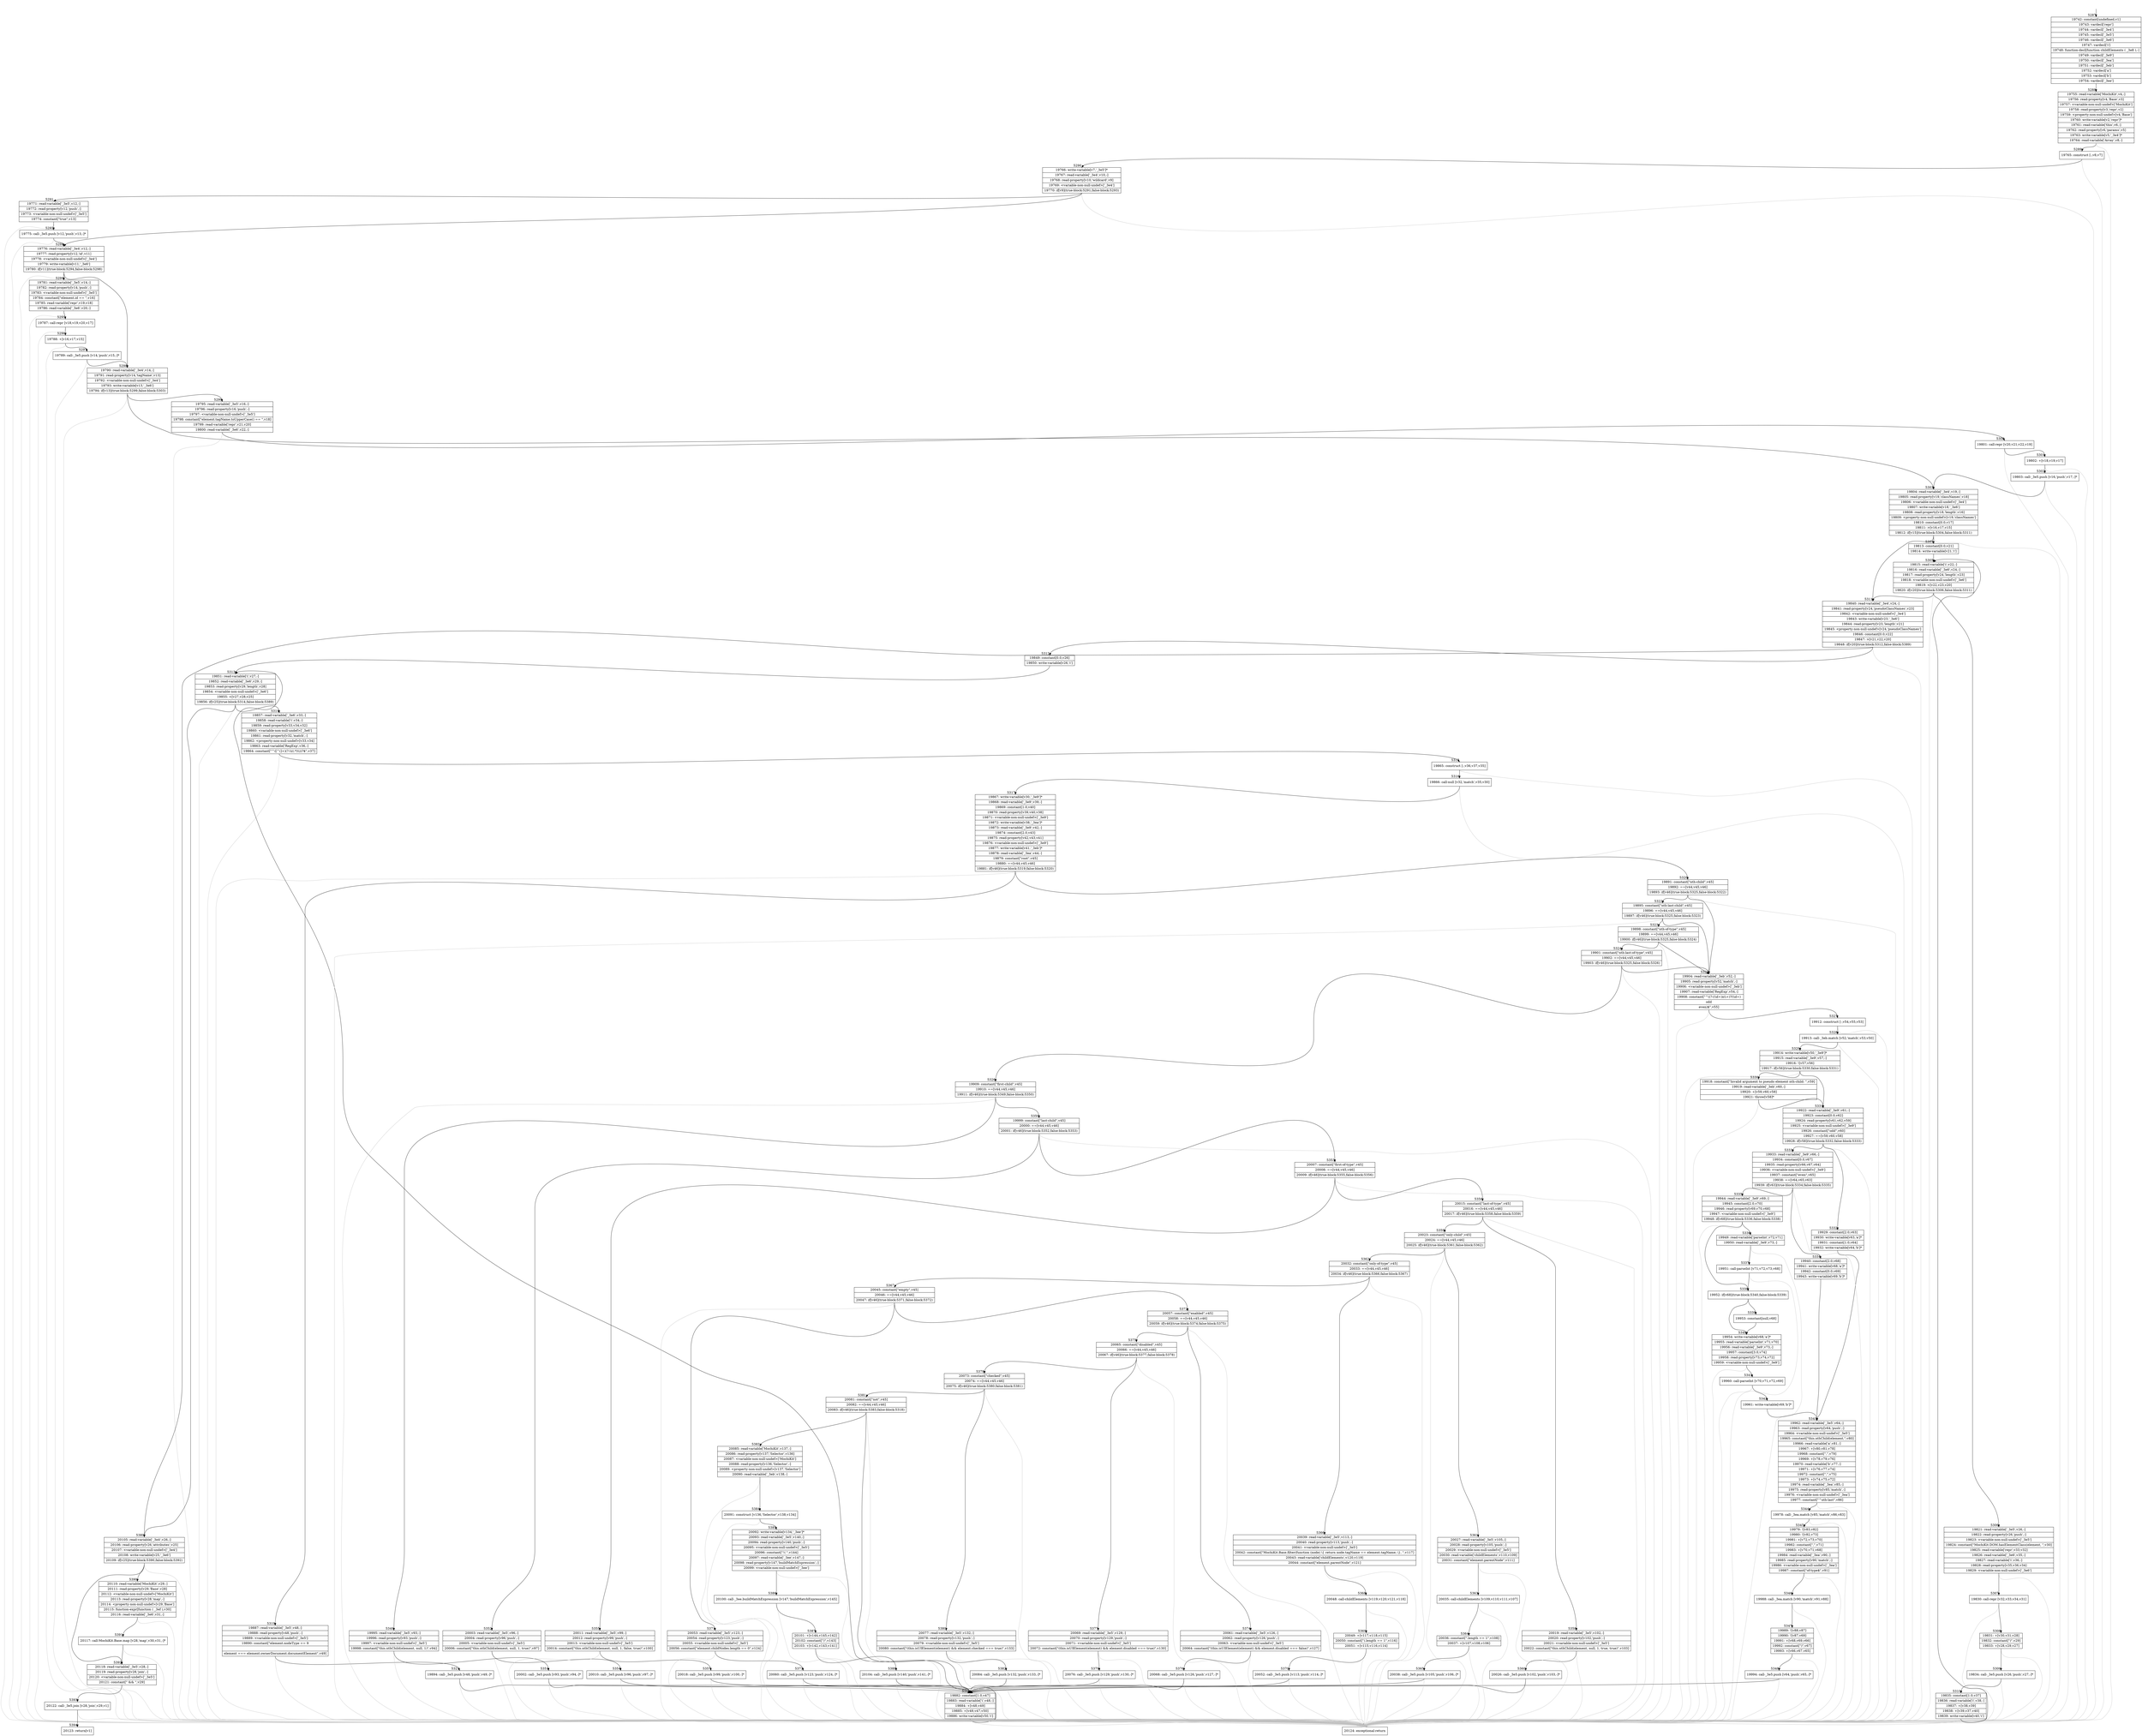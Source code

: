 digraph {
rankdir="TD"
BB_entry367[shape=none,label=""];
BB_entry367 -> BB5287 [tailport=s, headport=n, headlabel="    5287"]
BB5287 [shape=record label="{19742: constant[undefined,v1]|19743: vardecl['repr']|19744: vardecl['_3e4']|19745: vardecl['_3e5']|19746: vardecl['_3e6']|19747: vardecl['i']|19748: function-decl[function childElements ( _3e8 ),-]|19749: vardecl['_3e9']|19750: vardecl['_3ea']|19751: vardecl['_3eb']|19752: vardecl['a']|19753: vardecl['b']|19754: vardecl['_3ee']}" ] 
BB5287 -> BB5288 [tailport=s, headport=n, headlabel="      5288"]
BB5288 [shape=record label="{19755: read-variable['MochiKit',v4,-]|19756: read-property[v4,'Base',v3]|19757: \<variable-non-null-undef\>['MochiKit']|19758: read-property[v3,'repr',v2]|19759: \<property-non-null-undef\>[v4,'Base']|19760: write-variable[v2,'repr']*|19761: read-variable['this',v6,-]|19762: read-property[v6,'params',v5]|19763: write-variable[v5,'_3e4']*|19764: read-variable['Array',v8,-]}" ] 
BB5288 -> BB5289 [tailport=s, headport=n, headlabel="      5289"]
BB5288 -> BB5395 [tailport=s, headport=n, color=gray, headlabel="      5395"]
BB5289 [shape=record label="{19765: construct [-,v8,v7]}" ] 
BB5289 -> BB5290 [tailport=s, headport=n, headlabel="      5290"]
BB5289 -> BB5395 [tailport=s, headport=n, color=gray]
BB5290 [shape=record label="{19766: write-variable[v7,'_3e5']*|19767: read-variable['_3e4',v10,-]|19768: read-property[v10,'wildcard',v9]|19769: \<variable-non-null-undef\>['_3e4']|19770: if[v9](true-block:5291,false-block:5293)}" ] 
BB5290 -> BB5291 [tailport=s, headport=n, headlabel="      5291"]
BB5290 -> BB5293 [tailport=s, headport=n, headlabel="      5293"]
BB5290 -> BB5395 [tailport=s, headport=n, color=gray]
BB5291 [shape=record label="{19771: read-variable['_3e5',v12,-]|19772: read-property[v12,'push',-]|19773: \<variable-non-null-undef\>['_3e5']|19774: constant[\"true\",v13]}" ] 
BB5291 -> BB5292 [tailport=s, headport=n, headlabel="      5292"]
BB5291 -> BB5395 [tailport=s, headport=n, color=gray]
BB5292 [shape=record label="{19775: call-_3e5.push [v12,'push',v13,-]*}" ] 
BB5292 -> BB5293 [tailport=s, headport=n]
BB5292 -> BB5395 [tailport=s, headport=n, color=gray]
BB5293 [shape=record label="{19776: read-variable['_3e4',v12,-]|19777: read-property[v12,'id',v11]|19778: \<variable-non-null-undef\>['_3e4']|19779: write-variable[v11,'_3e6']|19780: if[v11](true-block:5294,false-block:5298)}" ] 
BB5293 -> BB5294 [tailport=s, headport=n, headlabel="      5294"]
BB5293 -> BB5298 [tailport=s, headport=n, headlabel="      5298"]
BB5293 -> BB5395 [tailport=s, headport=n, color=gray]
BB5294 [shape=record label="{19781: read-variable['_3e5',v14,-]|19782: read-property[v14,'push',-]|19783: \<variable-non-null-undef\>['_3e5']|19784: constant[\"element.id == \",v16]|19785: read-variable['repr',v19,v18]|19786: read-variable['_3e6',v20,-]}" ] 
BB5294 -> BB5295 [tailport=s, headport=n, headlabel="      5295"]
BB5294 -> BB5395 [tailport=s, headport=n, color=gray]
BB5295 [shape=record label="{19787: call-repr [v18,v19,v20,v17]}" ] 
BB5295 -> BB5296 [tailport=s, headport=n, headlabel="      5296"]
BB5295 -> BB5395 [tailport=s, headport=n, color=gray]
BB5296 [shape=record label="{19788: +[v16,v17,v15]}" ] 
BB5296 -> BB5297 [tailport=s, headport=n, headlabel="      5297"]
BB5296 -> BB5395 [tailport=s, headport=n, color=gray]
BB5297 [shape=record label="{19789: call-_3e5.push [v14,'push',v15,-]*}" ] 
BB5297 -> BB5298 [tailport=s, headport=n]
BB5297 -> BB5395 [tailport=s, headport=n, color=gray]
BB5298 [shape=record label="{19790: read-variable['_3e4',v14,-]|19791: read-property[v14,'tagName',v13]|19792: \<variable-non-null-undef\>['_3e4']|19793: write-variable[v13,'_3e6']|19794: if[v13](true-block:5299,false-block:5303)}" ] 
BB5298 -> BB5299 [tailport=s, headport=n, headlabel="      5299"]
BB5298 -> BB5303 [tailport=s, headport=n, headlabel="      5303"]
BB5298 -> BB5395 [tailport=s, headport=n, color=gray]
BB5299 [shape=record label="{19795: read-variable['_3e5',v16,-]|19796: read-property[v16,'push',-]|19797: \<variable-non-null-undef\>['_3e5']|19798: constant[\"element.tagName.toUpperCase() == \",v18]|19799: read-variable['repr',v21,v20]|19800: read-variable['_3e6',v22,-]}" ] 
BB5299 -> BB5300 [tailport=s, headport=n, headlabel="      5300"]
BB5299 -> BB5395 [tailport=s, headport=n, color=gray]
BB5300 [shape=record label="{19801: call-repr [v20,v21,v22,v19]}" ] 
BB5300 -> BB5301 [tailport=s, headport=n, headlabel="      5301"]
BB5300 -> BB5395 [tailport=s, headport=n, color=gray]
BB5301 [shape=record label="{19802: +[v18,v19,v17]}" ] 
BB5301 -> BB5302 [tailport=s, headport=n, headlabel="      5302"]
BB5301 -> BB5395 [tailport=s, headport=n, color=gray]
BB5302 [shape=record label="{19803: call-_3e5.push [v16,'push',v17,-]*}" ] 
BB5302 -> BB5303 [tailport=s, headport=n]
BB5302 -> BB5395 [tailport=s, headport=n, color=gray]
BB5303 [shape=record label="{19804: read-variable['_3e4',v19,-]|19805: read-property[v19,'classNames',v18]|19806: \<variable-non-null-undef\>['_3e4']|19807: write-variable[v18,'_3e6']|19808: read-property[v18,'length',v16]|19809: \<property-non-null-undef\>[v19,'classNames']|19810: constant[0.0,v17]|19811: \>[v16,v17,v15]|19812: if[v15](true-block:5304,false-block:5311)}" ] 
BB5303 -> BB5304 [tailport=s, headport=n, headlabel="      5304"]
BB5303 -> BB5311 [tailport=s, headport=n, headlabel="      5311"]
BB5303 -> BB5395 [tailport=s, headport=n, color=gray]
BB5304 [shape=record label="{19813: constant[0.0,v21]|19814: write-variable[v21,'i']}" ] 
BB5304 -> BB5305 [tailport=s, headport=n, headlabel="      5305"]
BB5305 [shape=record label="{19815: read-variable['i',v22,-]|19816: read-variable['_3e6',v24,-]|19817: read-property[v24,'length',v23]|19818: \<variable-non-null-undef\>['_3e6']|19819: \<[v22,v23,v20]|19820: if[v20](true-block:5306,false-block:5311)}" ] 
BB5305 -> BB5306 [tailport=s, headport=n, headlabel="      5306"]
BB5305 -> BB5311 [tailport=s, headport=n]
BB5305 -> BB5395 [tailport=s, headport=n, color=gray]
BB5306 [shape=record label="{19821: read-variable['_3e5',v26,-]|19822: read-property[v26,'push',-]|19823: \<variable-non-null-undef\>['_3e5']|19824: constant[\"MochiKit.DOM.hasElementClass(element, \",v30]|19825: read-variable['repr',v33,v32]|19826: read-variable['_3e6',v35,-]|19827: read-variable['i',v36,-]|19828: read-property[v35,v36,v34]|19829: \<variable-non-null-undef\>['_3e6']}" ] 
BB5306 -> BB5307 [tailport=s, headport=n, headlabel="      5307"]
BB5306 -> BB5395 [tailport=s, headport=n, color=gray]
BB5307 [shape=record label="{19830: call-repr [v32,v33,v34,v31]}" ] 
BB5307 -> BB5308 [tailport=s, headport=n, headlabel="      5308"]
BB5307 -> BB5395 [tailport=s, headport=n, color=gray]
BB5308 [shape=record label="{19831: +[v30,v31,v28]|19832: constant[\")\",v29]|19833: +[v28,v29,v27]}" ] 
BB5308 -> BB5309 [tailport=s, headport=n, headlabel="      5309"]
BB5308 -> BB5395 [tailport=s, headport=n, color=gray]
BB5309 [shape=record label="{19834: call-_3e5.push [v26,'push',v27,-]*}" ] 
BB5309 -> BB5310 [tailport=s, headport=n, headlabel="      5310"]
BB5309 -> BB5395 [tailport=s, headport=n, color=gray]
BB5310 [shape=record label="{19835: constant[1.0,v37]|19836: read-variable['i',v38,-]|19837: +[v38,v39]|19838: +[v39,v37,v40]|19839: write-variable[v40,'i']}" ] 
BB5310 -> BB5305 [tailport=s, headport=n]
BB5310 -> BB5395 [tailport=s, headport=n, color=gray]
BB5311 [shape=record label="{19840: read-variable['_3e4',v24,-]|19841: read-property[v24,'pseudoClassNames',v23]|19842: \<variable-non-null-undef\>['_3e4']|19843: write-variable[v23,'_3e6']|19844: read-property[v23,'length',v21]|19845: \<property-non-null-undef\>[v24,'pseudoClassNames']|19846: constant[0.0,v22]|19847: \>[v21,v22,v20]|19848: if[v20](true-block:5312,false-block:5389)}" ] 
BB5311 -> BB5312 [tailport=s, headport=n, headlabel="      5312"]
BB5311 -> BB5389 [tailport=s, headport=n, headlabel="      5389"]
BB5311 -> BB5395 [tailport=s, headport=n, color=gray]
BB5312 [shape=record label="{19849: constant[0.0,v26]|19850: write-variable[v26,'i']}" ] 
BB5312 -> BB5313 [tailport=s, headport=n, headlabel="      5313"]
BB5313 [shape=record label="{19851: read-variable['i',v27,-]|19852: read-variable['_3e6',v29,-]|19853: read-property[v29,'length',v28]|19854: \<variable-non-null-undef\>['_3e6']|19855: \<[v27,v28,v25]|19856: if[v25](true-block:5314,false-block:5389)}" ] 
BB5313 -> BB5314 [tailport=s, headport=n, headlabel="      5314"]
BB5313 -> BB5389 [tailport=s, headport=n]
BB5313 -> BB5395 [tailport=s, headport=n, color=gray]
BB5314 [shape=record label="{19857: read-variable['_3e6',v33,-]|19858: read-variable['i',v34,-]|19859: read-property[v33,v34,v32]|19860: \<variable-non-null-undef\>['_3e6']|19861: read-property[v32,'match',-]|19862: \<property-non-null-undef\>[v33,v34]|19863: read-variable['RegExp',v36,-]|19864: constant[\"^([^(]+)(?:\\\\((.*)\\\\))?$\",v37]}" ] 
BB5314 -> BB5315 [tailport=s, headport=n, headlabel="      5315"]
BB5314 -> BB5395 [tailport=s, headport=n, color=gray]
BB5315 [shape=record label="{19865: construct [-,v36,v37,v35]}" ] 
BB5315 -> BB5316 [tailport=s, headport=n, headlabel="      5316"]
BB5315 -> BB5395 [tailport=s, headport=n, color=gray]
BB5316 [shape=record label="{19866: call-null [v32,'match',v35,v30]}" ] 
BB5316 -> BB5317 [tailport=s, headport=n, headlabel="      5317"]
BB5316 -> BB5395 [tailport=s, headport=n, color=gray]
BB5317 [shape=record label="{19867: write-variable[v30,'_3e9']*|19868: read-variable['_3e9',v39,-]|19869: constant[1.0,v40]|19870: read-property[v39,v40,v38]|19871: \<variable-non-null-undef\>['_3e9']|19872: write-variable[v38,'_3ea']*|19873: read-variable['_3e9',v42,-]|19874: constant[2.0,v43]|19875: read-property[v42,v43,v41]|19876: \<variable-non-null-undef\>['_3e9']|19877: write-variable[v41,'_3eb']*|19878: read-variable['_3ea',v44,-]|19879: constant[\"root\",v45]|19880: ==[v44,v45,v46]|19881: if[v46](true-block:5319,false-block:5320)}" ] 
BB5317 -> BB5319 [tailport=s, headport=n, headlabel="      5319"]
BB5317 -> BB5320 [tailport=s, headport=n, headlabel="      5320"]
BB5317 -> BB5395 [tailport=s, headport=n, color=gray]
BB5318 [shape=record label="{19882: constant[1.0,v47]|19883: read-variable['i',v48,-]|19884: +[v48,v49]|19885: +[v49,v47,v50]|19886: write-variable[v50,'i']}" ] 
BB5318 -> BB5313 [tailport=s, headport=n]
BB5318 -> BB5395 [tailport=s, headport=n, color=gray]
BB5319 [shape=record label="{19887: read-variable['_3e5',v48,-]|19888: read-property[v48,'push',-]|19889: \<variable-non-null-undef\>['_3e5']|19890: constant[\"element.nodeType == 9 || element === element.ownerDocument.documentElement\",v49]}" ] 
BB5319 -> BB5321 [tailport=s, headport=n, headlabel="      5321"]
BB5319 -> BB5395 [tailport=s, headport=n, color=gray]
BB5320 [shape=record label="{19891: constant[\"nth-child\",v45]|19892: ==[v44,v45,v46]|19893: if[v46](true-block:5325,false-block:5322)}" ] 
BB5320 -> BB5325 [tailport=s, headport=n, headlabel="      5325"]
BB5320 -> BB5322 [tailport=s, headport=n, headlabel="      5322"]
BB5320 -> BB5395 [tailport=s, headport=n, color=gray]
BB5321 [shape=record label="{19894: call-_3e5.push [v48,'push',v49,-]*}" ] 
BB5321 -> BB5318 [tailport=s, headport=n, headlabel="      5318"]
BB5321 -> BB5395 [tailport=s, headport=n, color=gray]
BB5322 [shape=record label="{19895: constant[\"nth-last-child\",v45]|19896: ==[v44,v45,v46]|19897: if[v46](true-block:5325,false-block:5323)}" ] 
BB5322 -> BB5325 [tailport=s, headport=n]
BB5322 -> BB5323 [tailport=s, headport=n, headlabel="      5323"]
BB5322 -> BB5395 [tailport=s, headport=n, color=gray]
BB5323 [shape=record label="{19898: constant[\"nth-of-type\",v45]|19899: ==[v44,v45,v46]|19900: if[v46](true-block:5325,false-block:5324)}" ] 
BB5323 -> BB5325 [tailport=s, headport=n]
BB5323 -> BB5324 [tailport=s, headport=n, headlabel="      5324"]
BB5323 -> BB5395 [tailport=s, headport=n, color=gray]
BB5324 [shape=record label="{19901: constant[\"nth-last-of-type\",v45]|19902: ==[v44,v45,v46]|19903: if[v46](true-block:5325,false-block:5326)}" ] 
BB5324 -> BB5325 [tailport=s, headport=n]
BB5324 -> BB5326 [tailport=s, headport=n, headlabel="      5326"]
BB5324 -> BB5395 [tailport=s, headport=n, color=gray]
BB5325 [shape=record label="{19904: read-variable['_3eb',v52,-]|19905: read-property[v52,'match',-]|19906: \<variable-non-null-undef\>['_3eb']|19907: read-variable['RegExp',v54,-]|19908: constant[\"^((?:(\\\\d+)n\\\\+)?(\\\\d+)|odd|even)$\",v55]}" ] 
BB5325 -> BB5327 [tailport=s, headport=n, headlabel="      5327"]
BB5325 -> BB5395 [tailport=s, headport=n, color=gray]
BB5326 [shape=record label="{19909: constant[\"first-child\",v45]|19910: ==[v44,v45,v46]|19911: if[v46](true-block:5349,false-block:5350)}" ] 
BB5326 -> BB5349 [tailport=s, headport=n, headlabel="      5349"]
BB5326 -> BB5350 [tailport=s, headport=n, headlabel="      5350"]
BB5326 -> BB5395 [tailport=s, headport=n, color=gray]
BB5327 [shape=record label="{19912: construct [-,v54,v55,v53]}" ] 
BB5327 -> BB5328 [tailport=s, headport=n, headlabel="      5328"]
BB5327 -> BB5395 [tailport=s, headport=n, color=gray]
BB5328 [shape=record label="{19913: call-_3eb.match [v52,'match',v53,v50]}" ] 
BB5328 -> BB5329 [tailport=s, headport=n, headlabel="      5329"]
BB5328 -> BB5395 [tailport=s, headport=n, color=gray]
BB5329 [shape=record label="{19914: write-variable[v50,'_3e9']*|19915: read-variable['_3e9',v57,-]|19916: ![v57,v56]|19917: if[v56](true-block:5330,false-block:5331)}" ] 
BB5329 -> BB5330 [tailport=s, headport=n, headlabel="      5330"]
BB5329 -> BB5331 [tailport=s, headport=n, headlabel="      5331"]
BB5329 -> BB5395 [tailport=s, headport=n, color=gray]
BB5330 [shape=record label="{19918: constant[\"Invalid argument to pseudo element nth-child: \",v59]|19919: read-variable['_3eb',v60,-]|19920: +[v59,v60,v58]|19921: throw[v58]*}" ] 
BB5330 -> BB5331 [tailport=s, headport=n]
BB5330 -> BB5395 [tailport=s, headport=n, color=gray]
BB5331 [shape=record label="{19922: read-variable['_3e9',v61,-]|19923: constant[0.0,v62]|19924: read-property[v61,v62,v59]|19925: \<variable-non-null-undef\>['_3e9']|19926: constant[\"odd\",v60]|19927: ==[v59,v60,v58]|19928: if[v58](true-block:5332,false-block:5333)}" ] 
BB5331 -> BB5332 [tailport=s, headport=n, headlabel="      5332"]
BB5331 -> BB5333 [tailport=s, headport=n, headlabel="      5333"]
BB5331 -> BB5395 [tailport=s, headport=n, color=gray]
BB5332 [shape=record label="{19929: constant[2.0,v63]|19930: write-variable[v63,'a']*|19931: constant[1.0,v64]|19932: write-variable[v64,'b']*}" ] 
BB5332 -> BB5343 [tailport=s, headport=n, headlabel="      5343"]
BB5333 [shape=record label="{19933: read-variable['_3e9',v66,-]|19934: constant[0.0,v67]|19935: read-property[v66,v67,v64]|19936: \<variable-non-null-undef\>['_3e9']|19937: constant[\"even\",v65]|19938: ==[v64,v65,v63]|19939: if[v63](true-block:5334,false-block:5335)}" ] 
BB5333 -> BB5334 [tailport=s, headport=n, headlabel="      5334"]
BB5333 -> BB5335 [tailport=s, headport=n, headlabel="      5335"]
BB5333 -> BB5395 [tailport=s, headport=n, color=gray]
BB5334 [shape=record label="{19940: constant[2.0,v68]|19941: write-variable[v68,'a']*|19942: constant[0.0,v69]|19943: write-variable[v69,'b']*}" ] 
BB5334 -> BB5343 [tailport=s, headport=n]
BB5335 [shape=record label="{19944: read-variable['_3e9',v69,-]|19945: constant[2.0,v70]|19946: read-property[v69,v70,v68]|19947: \<variable-non-null-undef\>['_3e9']|19948: if[v68](true-block:5336,false-block:5338)}" ] 
BB5335 -> BB5338 [tailport=s, headport=n, headlabel="      5338"]
BB5335 -> BB5336 [tailport=s, headport=n, headlabel="      5336"]
BB5335 -> BB5395 [tailport=s, headport=n, color=gray]
BB5336 [shape=record label="{19949: read-variable['parseInt',v72,v71]|19950: read-variable['_3e9',v73,-]}" ] 
BB5336 -> BB5337 [tailport=s, headport=n, headlabel="      5337"]
BB5336 -> BB5395 [tailport=s, headport=n, color=gray]
BB5337 [shape=record label="{19951: call-parseInt [v71,v72,v73,v68]}" ] 
BB5337 -> BB5338 [tailport=s, headport=n]
BB5337 -> BB5395 [tailport=s, headport=n, color=gray]
BB5338 [shape=record label="{19952: if[v68](true-block:5340,false-block:5339)}" ] 
BB5338 -> BB5340 [tailport=s, headport=n, headlabel="      5340"]
BB5338 -> BB5339 [tailport=s, headport=n, headlabel="      5339"]
BB5339 [shape=record label="{19953: constant[null,v68]}" ] 
BB5339 -> BB5340 [tailport=s, headport=n]
BB5340 [shape=record label="{19954: write-variable[v68,'a']*|19955: read-variable['parseInt',v71,v70]|19956: read-variable['_3e9',v73,-]|19957: constant[3.0,v74]|19958: read-property[v73,v74,v72]|19959: \<variable-non-null-undef\>['_3e9']}" ] 
BB5340 -> BB5341 [tailport=s, headport=n, headlabel="      5341"]
BB5340 -> BB5395 [tailport=s, headport=n, color=gray]
BB5341 [shape=record label="{19960: call-parseInt [v70,v71,v72,v69]}" ] 
BB5341 -> BB5342 [tailport=s, headport=n, headlabel="      5342"]
BB5341 -> BB5395 [tailport=s, headport=n, color=gray]
BB5342 [shape=record label="{19961: write-variable[v69,'b']*}" ] 
BB5342 -> BB5343 [tailport=s, headport=n]
BB5343 [shape=record label="{19962: read-variable['_3e5',v64,-]|19963: read-property[v64,'push',-]|19964: \<variable-non-null-undef\>['_3e5']|19965: constant[\"this.nthChild(element,\",v80]|19966: read-variable['a',v81,-]|19967: +[v80,v81,v78]|19968: constant[\",\",v79]|19969: +[v78,v79,v76]|19970: read-variable['b',v77,-]|19971: +[v76,v77,v74]|19972: constant[\",\",v75]|19973: +[v74,v75,v72]|19974: read-variable['_3ea',v85,-]|19975: read-property[v85,'match',-]|19976: \<variable-non-null-undef\>['_3ea']|19977: constant[\"^nth-last\",v86]}" ] 
BB5343 -> BB5344 [tailport=s, headport=n, headlabel="      5344"]
BB5343 -> BB5395 [tailport=s, headport=n, color=gray]
BB5344 [shape=record label="{19978: call-_3ea.match [v85,'match',v86,v83]}" ] 
BB5344 -> BB5345 [tailport=s, headport=n, headlabel="      5345"]
BB5344 -> BB5395 [tailport=s, headport=n, color=gray]
BB5345 [shape=record label="{19979: ![v83,v82]|19980: ![v82,v73]|19981: +[v72,v73,v70]|19982: constant[\",\",v71]|19983: +[v70,v71,v68]|19984: read-variable['_3ea',v90,-]|19985: read-property[v90,'match',-]|19986: \<variable-non-null-undef\>['_3ea']|19987: constant[\"of-type$\",v91]}" ] 
BB5345 -> BB5346 [tailport=s, headport=n, headlabel="      5346"]
BB5345 -> BB5395 [tailport=s, headport=n, color=gray]
BB5346 [shape=record label="{19988: call-_3ea.match [v90,'match',v91,v88]}" ] 
BB5346 -> BB5347 [tailport=s, headport=n, headlabel="      5347"]
BB5346 -> BB5395 [tailport=s, headport=n, color=gray]
BB5347 [shape=record label="{19989: ![v88,v87]|19990: ![v87,v69]|19991: +[v68,v69,v66]|19992: constant[\")\",v67]|19993: +[v66,v67,v65]}" ] 
BB5347 -> BB5348 [tailport=s, headport=n, headlabel="      5348"]
BB5347 -> BB5395 [tailport=s, headport=n, color=gray]
BB5348 [shape=record label="{19994: call-_3e5.push [v64,'push',v65,-]*}" ] 
BB5348 -> BB5318 [tailport=s, headport=n]
BB5348 -> BB5395 [tailport=s, headport=n, color=gray]
BB5349 [shape=record label="{19995: read-variable['_3e5',v93,-]|19996: read-property[v93,'push',-]|19997: \<variable-non-null-undef\>['_3e5']|19998: constant[\"this.nthChild(element, null, 1)\",v94]}" ] 
BB5349 -> BB5351 [tailport=s, headport=n, headlabel="      5351"]
BB5349 -> BB5395 [tailport=s, headport=n, color=gray]
BB5350 [shape=record label="{19999: constant[\"last-child\",v45]|20000: ==[v44,v45,v46]|20001: if[v46](true-block:5352,false-block:5353)}" ] 
BB5350 -> BB5352 [tailport=s, headport=n, headlabel="      5352"]
BB5350 -> BB5353 [tailport=s, headport=n, headlabel="      5353"]
BB5350 -> BB5395 [tailport=s, headport=n, color=gray]
BB5351 [shape=record label="{20002: call-_3e5.push [v93,'push',v94,-]*}" ] 
BB5351 -> BB5318 [tailport=s, headport=n]
BB5351 -> BB5395 [tailport=s, headport=n, color=gray]
BB5352 [shape=record label="{20003: read-variable['_3e5',v96,-]|20004: read-property[v96,'push',-]|20005: \<variable-non-null-undef\>['_3e5']|20006: constant[\"this.nthChild(element, null, 1, true)\",v97]}" ] 
BB5352 -> BB5354 [tailport=s, headport=n, headlabel="      5354"]
BB5352 -> BB5395 [tailport=s, headport=n, color=gray]
BB5353 [shape=record label="{20007: constant[\"first-of-type\",v45]|20008: ==[v44,v45,v46]|20009: if[v46](true-block:5355,false-block:5356)}" ] 
BB5353 -> BB5355 [tailport=s, headport=n, headlabel="      5355"]
BB5353 -> BB5356 [tailport=s, headport=n, headlabel="      5356"]
BB5353 -> BB5395 [tailport=s, headport=n, color=gray]
BB5354 [shape=record label="{20010: call-_3e5.push [v96,'push',v97,-]*}" ] 
BB5354 -> BB5318 [tailport=s, headport=n]
BB5354 -> BB5395 [tailport=s, headport=n, color=gray]
BB5355 [shape=record label="{20011: read-variable['_3e5',v99,-]|20012: read-property[v99,'push',-]|20013: \<variable-non-null-undef\>['_3e5']|20014: constant[\"this.nthChild(element, null, 1, false, true)\",v100]}" ] 
BB5355 -> BB5357 [tailport=s, headport=n, headlabel="      5357"]
BB5355 -> BB5395 [tailport=s, headport=n, color=gray]
BB5356 [shape=record label="{20015: constant[\"last-of-type\",v45]|20016: ==[v44,v45,v46]|20017: if[v46](true-block:5358,false-block:5359)}" ] 
BB5356 -> BB5358 [tailport=s, headport=n, headlabel="      5358"]
BB5356 -> BB5359 [tailport=s, headport=n, headlabel="      5359"]
BB5356 -> BB5395 [tailport=s, headport=n, color=gray]
BB5357 [shape=record label="{20018: call-_3e5.push [v99,'push',v100,-]*}" ] 
BB5357 -> BB5318 [tailport=s, headport=n]
BB5357 -> BB5395 [tailport=s, headport=n, color=gray]
BB5358 [shape=record label="{20019: read-variable['_3e5',v102,-]|20020: read-property[v102,'push',-]|20021: \<variable-non-null-undef\>['_3e5']|20022: constant[\"this.nthChild(element, null, 1, true, true)\",v103]}" ] 
BB5358 -> BB5360 [tailport=s, headport=n, headlabel="      5360"]
BB5358 -> BB5395 [tailport=s, headport=n, color=gray]
BB5359 [shape=record label="{20023: constant[\"only-child\",v45]|20024: ==[v44,v45,v46]|20025: if[v46](true-block:5361,false-block:5362)}" ] 
BB5359 -> BB5361 [tailport=s, headport=n, headlabel="      5361"]
BB5359 -> BB5362 [tailport=s, headport=n, headlabel="      5362"]
BB5359 -> BB5395 [tailport=s, headport=n, color=gray]
BB5360 [shape=record label="{20026: call-_3e5.push [v102,'push',v103,-]*}" ] 
BB5360 -> BB5318 [tailport=s, headport=n]
BB5360 -> BB5395 [tailport=s, headport=n, color=gray]
BB5361 [shape=record label="{20027: read-variable['_3e5',v105,-]|20028: read-property[v105,'push',-]|20029: \<variable-non-null-undef\>['_3e5']|20030: read-variable['childElements',v110,v109]|20031: constant[\"element.parentNode\",v111]}" ] 
BB5361 -> BB5363 [tailport=s, headport=n, headlabel="      5363"]
BB5361 -> BB5395 [tailport=s, headport=n, color=gray]
BB5362 [shape=record label="{20032: constant[\"only-of-type\",v45]|20033: ==[v44,v45,v46]|20034: if[v46](true-block:5366,false-block:5367)}" ] 
BB5362 -> BB5366 [tailport=s, headport=n, headlabel="      5366"]
BB5362 -> BB5367 [tailport=s, headport=n, headlabel="      5367"]
BB5362 -> BB5395 [tailport=s, headport=n, color=gray]
BB5363 [shape=record label="{20035: call-childElements [v109,v110,v111,v107]}" ] 
BB5363 -> BB5364 [tailport=s, headport=n, headlabel="      5364"]
BB5363 -> BB5395 [tailport=s, headport=n, color=gray]
BB5364 [shape=record label="{20036: constant[\".length == 1\",v108]|20037: +[v107,v108,v106]}" ] 
BB5364 -> BB5365 [tailport=s, headport=n, headlabel="      5365"]
BB5364 -> BB5395 [tailport=s, headport=n, color=gray]
BB5365 [shape=record label="{20038: call-_3e5.push [v105,'push',v106,-]*}" ] 
BB5365 -> BB5318 [tailport=s, headport=n]
BB5365 -> BB5395 [tailport=s, headport=n, color=gray]
BB5366 [shape=record label="{20039: read-variable['_3e5',v113,-]|20040: read-property[v113,'push',-]|20041: \<variable-non-null-undef\>['_3e5']|20042: constant[\"MochiKit.Base.filter(function (node) \\\{ return node.tagName == element.tagName; \\\}, \",v117]|20043: read-variable['childElements',v120,v119]|20044: constant[\"element.parentNode\",v121]}" ] 
BB5366 -> BB5368 [tailport=s, headport=n, headlabel="      5368"]
BB5366 -> BB5395 [tailport=s, headport=n, color=gray]
BB5367 [shape=record label="{20045: constant[\"empty\",v45]|20046: ==[v44,v45,v46]|20047: if[v46](true-block:5371,false-block:5372)}" ] 
BB5367 -> BB5371 [tailport=s, headport=n, headlabel="      5371"]
BB5367 -> BB5372 [tailport=s, headport=n, headlabel="      5372"]
BB5367 -> BB5395 [tailport=s, headport=n, color=gray]
BB5368 [shape=record label="{20048: call-childElements [v119,v120,v121,v118]}" ] 
BB5368 -> BB5369 [tailport=s, headport=n, headlabel="      5369"]
BB5368 -> BB5395 [tailport=s, headport=n, color=gray]
BB5369 [shape=record label="{20049: +[v117,v118,v115]|20050: constant[\").length == 1\",v116]|20051: +[v115,v116,v114]}" ] 
BB5369 -> BB5370 [tailport=s, headport=n, headlabel="      5370"]
BB5369 -> BB5395 [tailport=s, headport=n, color=gray]
BB5370 [shape=record label="{20052: call-_3e5.push [v113,'push',v114,-]*}" ] 
BB5370 -> BB5318 [tailport=s, headport=n]
BB5370 -> BB5395 [tailport=s, headport=n, color=gray]
BB5371 [shape=record label="{20053: read-variable['_3e5',v123,-]|20054: read-property[v123,'push',-]|20055: \<variable-non-null-undef\>['_3e5']|20056: constant[\"element.childNodes.length == 0\",v124]}" ] 
BB5371 -> BB5373 [tailport=s, headport=n, headlabel="      5373"]
BB5371 -> BB5395 [tailport=s, headport=n, color=gray]
BB5372 [shape=record label="{20057: constant[\"enabled\",v45]|20058: ==[v44,v45,v46]|20059: if[v46](true-block:5374,false-block:5375)}" ] 
BB5372 -> BB5374 [tailport=s, headport=n, headlabel="      5374"]
BB5372 -> BB5375 [tailport=s, headport=n, headlabel="      5375"]
BB5372 -> BB5395 [tailport=s, headport=n, color=gray]
BB5373 [shape=record label="{20060: call-_3e5.push [v123,'push',v124,-]*}" ] 
BB5373 -> BB5318 [tailport=s, headport=n]
BB5373 -> BB5395 [tailport=s, headport=n, color=gray]
BB5374 [shape=record label="{20061: read-variable['_3e5',v126,-]|20062: read-property[v126,'push',-]|20063: \<variable-non-null-undef\>['_3e5']|20064: constant[\"(this.isUIElement(element) && element.disabled === false)\",v127]}" ] 
BB5374 -> BB5376 [tailport=s, headport=n, headlabel="      5376"]
BB5374 -> BB5395 [tailport=s, headport=n, color=gray]
BB5375 [shape=record label="{20065: constant[\"disabled\",v45]|20066: ==[v44,v45,v46]|20067: if[v46](true-block:5377,false-block:5378)}" ] 
BB5375 -> BB5377 [tailport=s, headport=n, headlabel="      5377"]
BB5375 -> BB5378 [tailport=s, headport=n, headlabel="      5378"]
BB5375 -> BB5395 [tailport=s, headport=n, color=gray]
BB5376 [shape=record label="{20068: call-_3e5.push [v126,'push',v127,-]*}" ] 
BB5376 -> BB5318 [tailport=s, headport=n]
BB5376 -> BB5395 [tailport=s, headport=n, color=gray]
BB5377 [shape=record label="{20069: read-variable['_3e5',v129,-]|20070: read-property[v129,'push',-]|20071: \<variable-non-null-undef\>['_3e5']|20072: constant[\"(this.isUIElement(element) && element.disabled === true)\",v130]}" ] 
BB5377 -> BB5379 [tailport=s, headport=n, headlabel="      5379"]
BB5377 -> BB5395 [tailport=s, headport=n, color=gray]
BB5378 [shape=record label="{20073: constant[\"checked\",v45]|20074: ==[v44,v45,v46]|20075: if[v46](true-block:5380,false-block:5381)}" ] 
BB5378 -> BB5380 [tailport=s, headport=n, headlabel="      5380"]
BB5378 -> BB5381 [tailport=s, headport=n, headlabel="      5381"]
BB5378 -> BB5395 [tailport=s, headport=n, color=gray]
BB5379 [shape=record label="{20076: call-_3e5.push [v129,'push',v130,-]*}" ] 
BB5379 -> BB5318 [tailport=s, headport=n]
BB5379 -> BB5395 [tailport=s, headport=n, color=gray]
BB5380 [shape=record label="{20077: read-variable['_3e5',v132,-]|20078: read-property[v132,'push',-]|20079: \<variable-non-null-undef\>['_3e5']|20080: constant[\"(this.isUIElement(element) && element.checked === true)\",v133]}" ] 
BB5380 -> BB5382 [tailport=s, headport=n, headlabel="      5382"]
BB5380 -> BB5395 [tailport=s, headport=n, color=gray]
BB5381 [shape=record label="{20081: constant[\"not\",v45]|20082: ==[v44,v45,v46]|20083: if[v46](true-block:5383,false-block:5318)}" ] 
BB5381 -> BB5383 [tailport=s, headport=n, headlabel="      5383"]
BB5381 -> BB5318 [tailport=s, headport=n]
BB5381 -> BB5395 [tailport=s, headport=n, color=gray]
BB5382 [shape=record label="{20084: call-_3e5.push [v132,'push',v133,-]*}" ] 
BB5382 -> BB5318 [tailport=s, headport=n]
BB5382 -> BB5395 [tailport=s, headport=n, color=gray]
BB5383 [shape=record label="{20085: read-variable['MochiKit',v137,-]|20086: read-property[v137,'Selector',v136]|20087: \<variable-non-null-undef\>['MochiKit']|20088: read-property[v136,'Selector',-]|20089: \<property-non-null-undef\>[v137,'Selector']|20090: read-variable['_3eb',v138,-]}" ] 
BB5383 -> BB5384 [tailport=s, headport=n, headlabel="      5384"]
BB5383 -> BB5395 [tailport=s, headport=n, color=gray]
BB5384 [shape=record label="{20091: construct [v136,'Selector',v138,v134]}" ] 
BB5384 -> BB5385 [tailport=s, headport=n, headlabel="      5385"]
BB5384 -> BB5395 [tailport=s, headport=n, color=gray]
BB5385 [shape=record label="{20092: write-variable[v134,'_3ee']*|20093: read-variable['_3e5',v140,-]|20094: read-property[v140,'push',-]|20095: \<variable-non-null-undef\>['_3e5']|20096: constant[\"!( \",v144]|20097: read-variable['_3ee',v147,-]|20098: read-property[v147,'buildMatchExpression',-]|20099: \<variable-non-null-undef\>['_3ee']}" ] 
BB5385 -> BB5386 [tailport=s, headport=n, headlabel="      5386"]
BB5385 -> BB5395 [tailport=s, headport=n, color=gray]
BB5386 [shape=record label="{20100: call-_3ee.buildMatchExpression [v147,'buildMatchExpression',v145]}" ] 
BB5386 -> BB5387 [tailport=s, headport=n, headlabel="      5387"]
BB5386 -> BB5395 [tailport=s, headport=n, color=gray]
BB5387 [shape=record label="{20101: +[v144,v145,v142]|20102: constant[\")\",v143]|20103: +[v142,v143,v141]}" ] 
BB5387 -> BB5388 [tailport=s, headport=n, headlabel="      5388"]
BB5387 -> BB5395 [tailport=s, headport=n, color=gray]
BB5388 [shape=record label="{20104: call-_3e5.push [v140,'push',v141,-]*}" ] 
BB5388 -> BB5318 [tailport=s, headport=n]
BB5388 -> BB5395 [tailport=s, headport=n, color=gray]
BB5389 [shape=record label="{20105: read-variable['_3e4',v26,-]|20106: read-property[v26,'attributes',v25]|20107: \<variable-non-null-undef\>['_3e4']|20108: write-variable[v25,'_3e6']|20109: if[v25](true-block:5390,false-block:5392)}" ] 
BB5389 -> BB5390 [tailport=s, headport=n, headlabel="      5390"]
BB5389 -> BB5392 [tailport=s, headport=n, headlabel="      5392"]
BB5389 -> BB5395 [tailport=s, headport=n, color=gray]
BB5390 [shape=record label="{20110: read-variable['MochiKit',v29,-]|20111: read-property[v29,'Base',v28]|20112: \<variable-non-null-undef\>['MochiKit']|20113: read-property[v28,'map',-]|20114: \<property-non-null-undef\>[v29,'Base']|20115: function-expr[function ( _3ef ),v30]|20116: read-variable['_3e6',v31,-]}" ] 
BB5390 -> BB5391 [tailport=s, headport=n, headlabel="      5391"]
BB5390 -> BB5395 [tailport=s, headport=n, color=gray]
BB5391 [shape=record label="{20117: call-MochiKit.Base.map [v28,'map',v30,v31,-]*}" ] 
BB5391 -> BB5392 [tailport=s, headport=n]
BB5391 -> BB5395 [tailport=s, headport=n, color=gray]
BB5392 [shape=record label="{20118: read-variable['_3e5',v28,-]|20119: read-property[v28,'join',-]|20120: \<variable-non-null-undef\>['_3e5']|20121: constant[\" && \",v29]}" ] 
BB5392 -> BB5393 [tailport=s, headport=n, headlabel="      5393"]
BB5392 -> BB5395 [tailport=s, headport=n, color=gray]
BB5393 [shape=record label="{20122: call-_3e5.join [v28,'join',v29,v1]}" ] 
BB5393 -> BB5394 [tailport=s, headport=n, headlabel="      5394"]
BB5393 -> BB5395 [tailport=s, headport=n, color=gray]
BB5394 [shape=record label="{20123: return[v1]}" ] 
BB5395 [shape=record label="{20124: exceptional-return}" ] 
//#$~ 3789
}
